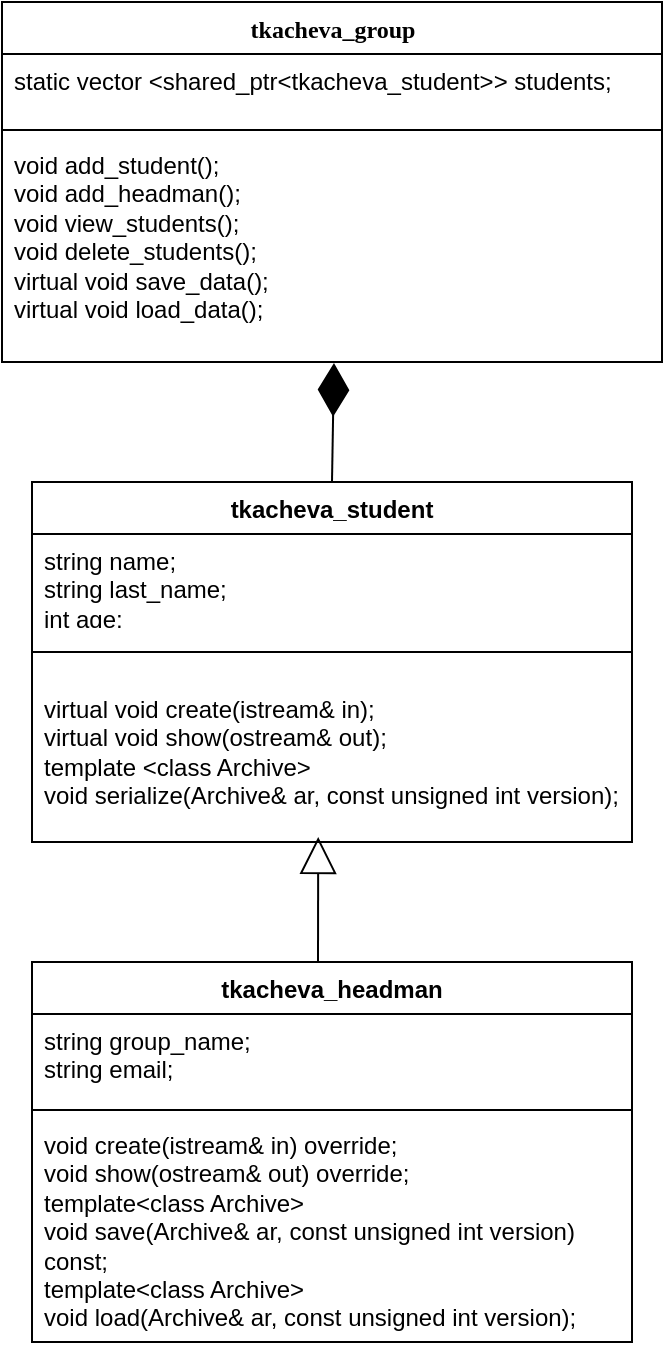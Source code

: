 <mxfile version="24.7.16">
  <diagram name="Page-1" id="9f46799a-70d6-7492-0946-bef42562c5a5">
    <mxGraphModel dx="1426" dy="783" grid="1" gridSize="10" guides="1" tooltips="1" connect="1" arrows="1" fold="1" page="1" pageScale="1" pageWidth="1100" pageHeight="850" background="none" math="0" shadow="0">
      <root>
        <mxCell id="0" />
        <mxCell id="1" parent="0" />
        <mxCell id="78961159f06e98e8-17" value="tkacheva_group" style="swimlane;html=1;fontStyle=1;align=center;verticalAlign=top;childLayout=stackLayout;horizontal=1;startSize=26;horizontalStack=0;resizeParent=1;resizeLast=0;collapsible=1;marginBottom=0;swimlaneFillColor=#ffffff;rounded=0;shadow=0;comic=0;labelBackgroundColor=none;strokeWidth=1;fillColor=none;fontFamily=Verdana;fontSize=12" parent="1" vertex="1">
          <mxGeometry x="500" width="330" height="180" as="geometry" />
        </mxCell>
        <mxCell id="78961159f06e98e8-21" value="static vector &amp;lt;shared_ptr&amp;lt;tkacheva_student&amp;gt;&amp;gt; students;" style="text;html=1;strokeColor=none;fillColor=none;align=left;verticalAlign=top;spacingLeft=4;spacingRight=4;whiteSpace=wrap;overflow=hidden;rotatable=0;points=[[0,0.5],[1,0.5]];portConstraint=eastwest;" parent="78961159f06e98e8-17" vertex="1">
          <mxGeometry y="26" width="330" height="34" as="geometry" />
        </mxCell>
        <mxCell id="78961159f06e98e8-19" value="" style="line;html=1;strokeWidth=1;fillColor=none;align=left;verticalAlign=middle;spacingTop=-1;spacingLeft=3;spacingRight=3;rotatable=0;labelPosition=right;points=[];portConstraint=eastwest;" parent="78961159f06e98e8-17" vertex="1">
          <mxGeometry y="60" width="330" height="8" as="geometry" />
        </mxCell>
        <mxCell id="78961159f06e98e8-20" value="&lt;div&gt;void add_student();&lt;/div&gt;&lt;div&gt;void add_headman();&lt;/div&gt;&lt;div&gt;void view_students();&lt;/div&gt;&lt;div&gt;void delete_students();&lt;/div&gt;&lt;div&gt;virtual void save_data();&lt;/div&gt;&lt;div&gt;virtual void load_data();&lt;/div&gt;" style="text;html=1;strokeColor=none;fillColor=none;align=left;verticalAlign=top;spacingLeft=4;spacingRight=4;whiteSpace=wrap;overflow=hidden;rotatable=0;points=[[0,0.5],[1,0.5]];portConstraint=eastwest;" parent="78961159f06e98e8-17" vertex="1">
          <mxGeometry y="68" width="330" height="112" as="geometry" />
        </mxCell>
        <mxCell id="lvK2TQSOjIYvFxsR940x-1" value="tkacheva_student" style="swimlane;fontStyle=1;align=center;verticalAlign=top;childLayout=stackLayout;horizontal=1;startSize=26;horizontalStack=0;resizeParent=1;resizeParentMax=0;resizeLast=0;collapsible=1;marginBottom=0;whiteSpace=wrap;html=1;" parent="1" vertex="1">
          <mxGeometry x="515" y="240" width="300" height="180" as="geometry" />
        </mxCell>
        <mxCell id="lvK2TQSOjIYvFxsR940x-2" value="&lt;div&gt;string name;&lt;/div&gt;&lt;div&gt;string last_name;&lt;/div&gt;&lt;div&gt;int age;&lt;/div&gt;" style="text;strokeColor=none;fillColor=none;align=left;verticalAlign=top;spacingLeft=4;spacingRight=4;overflow=hidden;rotatable=0;points=[[0,0.5],[1,0.5]];portConstraint=eastwest;whiteSpace=wrap;html=1;" parent="lvK2TQSOjIYvFxsR940x-1" vertex="1">
          <mxGeometry y="26" width="300" height="44" as="geometry" />
        </mxCell>
        <mxCell id="lvK2TQSOjIYvFxsR940x-3" value="" style="line;strokeWidth=1;fillColor=none;align=left;verticalAlign=middle;spacingTop=-1;spacingLeft=3;spacingRight=3;rotatable=0;labelPosition=right;points=[];portConstraint=eastwest;strokeColor=inherit;" parent="lvK2TQSOjIYvFxsR940x-1" vertex="1">
          <mxGeometry y="70" width="300" height="30" as="geometry" />
        </mxCell>
        <mxCell id="lvK2TQSOjIYvFxsR940x-4" value="&lt;div&gt;virtual void create(istream&amp;amp; in);&lt;/div&gt;&lt;div&gt;virtual void show(ostream&amp;amp; out);&lt;/div&gt;&lt;div&gt;&lt;div&gt;template &amp;lt;class Archive&amp;gt;&lt;/div&gt;&lt;div&gt;void serialize(Archive&amp;amp; ar, const unsigned int version);&lt;/div&gt;&lt;/div&gt;" style="text;strokeColor=none;fillColor=none;align=left;verticalAlign=top;spacingLeft=4;spacingRight=4;overflow=hidden;rotatable=0;points=[[0,0.5],[1,0.5]];portConstraint=eastwest;whiteSpace=wrap;html=1;" parent="lvK2TQSOjIYvFxsR940x-1" vertex="1">
          <mxGeometry y="100" width="300" height="80" as="geometry" />
        </mxCell>
        <mxCell id="lvK2TQSOjIYvFxsR940x-9" value="tkacheva_headman" style="swimlane;fontStyle=1;align=center;verticalAlign=top;childLayout=stackLayout;horizontal=1;startSize=26;horizontalStack=0;resizeParent=1;resizeParentMax=0;resizeLast=0;collapsible=1;marginBottom=0;whiteSpace=wrap;html=1;" parent="1" vertex="1">
          <mxGeometry x="515" y="480" width="300" height="190" as="geometry" />
        </mxCell>
        <mxCell id="lvK2TQSOjIYvFxsR940x-10" value="&lt;div&gt;string group_name;&lt;/div&gt;&lt;div&gt;string email;&lt;/div&gt;" style="text;strokeColor=none;fillColor=none;align=left;verticalAlign=top;spacingLeft=4;spacingRight=4;overflow=hidden;rotatable=0;points=[[0,0.5],[1,0.5]];portConstraint=eastwest;whiteSpace=wrap;html=1;" parent="lvK2TQSOjIYvFxsR940x-9" vertex="1">
          <mxGeometry y="26" width="300" height="44" as="geometry" />
        </mxCell>
        <mxCell id="lvK2TQSOjIYvFxsR940x-11" value="" style="line;strokeWidth=1;fillColor=none;align=left;verticalAlign=middle;spacingTop=-1;spacingLeft=3;spacingRight=3;rotatable=0;labelPosition=right;points=[];portConstraint=eastwest;strokeColor=inherit;" parent="lvK2TQSOjIYvFxsR940x-9" vertex="1">
          <mxGeometry y="70" width="300" height="8" as="geometry" />
        </mxCell>
        <mxCell id="lvK2TQSOjIYvFxsR940x-12" value="&lt;div&gt;void create(istream&amp;amp; in) override;&lt;/div&gt;&lt;div&gt;void show(ostream&amp;amp; out) override;&lt;/div&gt;&lt;div&gt;template&amp;lt;class Archive&amp;gt;&lt;/div&gt;&lt;div&gt;void save(Archive&amp;amp; ar, const unsigned int version) const;&lt;/div&gt;&lt;div&gt;&lt;div&gt;template&amp;lt;class Archive&amp;gt;&lt;/div&gt;&lt;div&gt;void load(Archive&amp;amp; ar, const unsigned int version);&lt;/div&gt;&lt;/div&gt;" style="text;strokeColor=none;fillColor=none;align=left;verticalAlign=top;spacingLeft=4;spacingRight=4;overflow=hidden;rotatable=0;points=[[0,0.5],[1,0.5]];portConstraint=eastwest;whiteSpace=wrap;html=1;" parent="lvK2TQSOjIYvFxsR940x-9" vertex="1">
          <mxGeometry y="78" width="300" height="112" as="geometry" />
        </mxCell>
        <mxCell id="lvK2TQSOjIYvFxsR940x-20" value="" style="endArrow=diamondThin;endFill=1;endSize=24;html=1;rounded=0;exitX=0.5;exitY=0;exitDx=0;exitDy=0;entryX=0.503;entryY=1.004;entryDx=0;entryDy=0;entryPerimeter=0;" parent="1" source="lvK2TQSOjIYvFxsR940x-1" target="78961159f06e98e8-20" edge="1">
          <mxGeometry width="160" relative="1" as="geometry">
            <mxPoint x="550" y="340" as="sourcePoint" />
            <mxPoint x="710" y="340" as="targetPoint" />
          </mxGeometry>
        </mxCell>
        <mxCell id="lvK2TQSOjIYvFxsR940x-21" value="" style="endArrow=block;endSize=16;endFill=0;html=1;rounded=0;entryX=0.477;entryY=0.968;entryDx=0;entryDy=0;entryPerimeter=0;" parent="1" target="lvK2TQSOjIYvFxsR940x-4" edge="1">
          <mxGeometry width="160" relative="1" as="geometry">
            <mxPoint x="658" y="480" as="sourcePoint" />
            <mxPoint x="660" y="520" as="targetPoint" />
          </mxGeometry>
        </mxCell>
      </root>
    </mxGraphModel>
  </diagram>
</mxfile>
